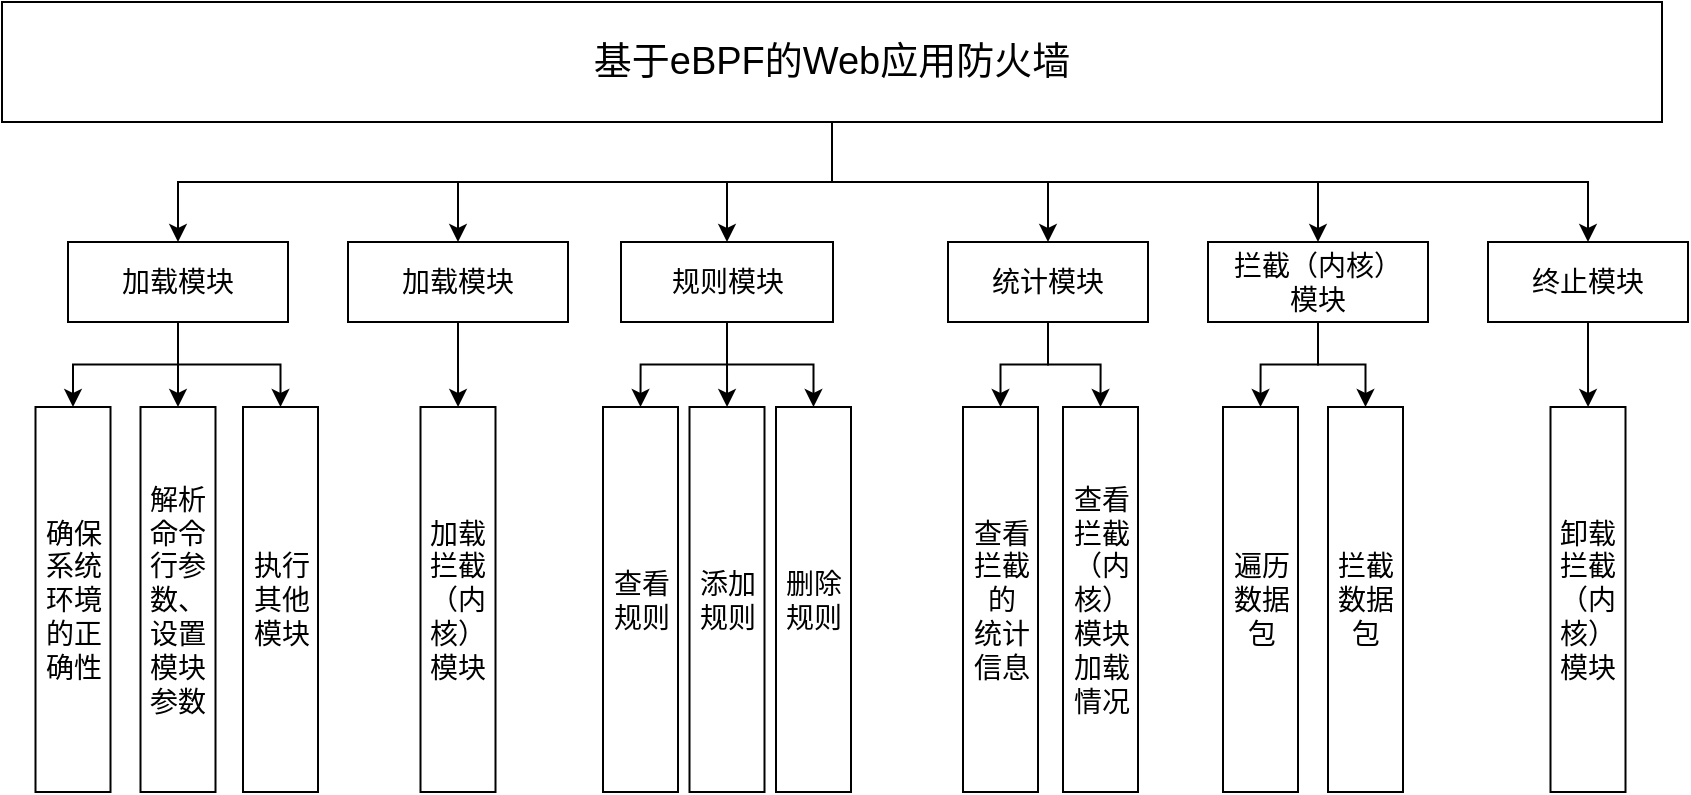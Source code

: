 <mxfile version="21.2.3" type="github">
  <diagram name="第 1 页" id="w6yW9VAewPl-2wKwwao8">
    <mxGraphModel dx="1877" dy="558" grid="1" gridSize="10" guides="1" tooltips="1" connect="1" arrows="1" fold="1" page="1" pageScale="1" pageWidth="827" pageHeight="1169" math="0" shadow="0">
      <root>
        <mxCell id="0" />
        <mxCell id="1" parent="0" />
        <mxCell id="ziBlgQTjS3pDJ1q80EVO-22" value="" style="edgeStyle=orthogonalEdgeStyle;rounded=0;orthogonalLoop=1;jettySize=auto;html=1;" edge="1" parent="1" source="ziBlgQTjS3pDJ1q80EVO-7" target="ziBlgQTjS3pDJ1q80EVO-16">
          <mxGeometry relative="1" as="geometry" />
        </mxCell>
        <mxCell id="ziBlgQTjS3pDJ1q80EVO-23" style="edgeStyle=orthogonalEdgeStyle;rounded=0;orthogonalLoop=1;jettySize=auto;html=1;exitX=0.5;exitY=1;exitDx=0;exitDy=0;entryX=0.5;entryY=0;entryDx=0;entryDy=0;" edge="1" parent="1" source="ziBlgQTjS3pDJ1q80EVO-7" target="ziBlgQTjS3pDJ1q80EVO-14">
          <mxGeometry relative="1" as="geometry" />
        </mxCell>
        <mxCell id="ziBlgQTjS3pDJ1q80EVO-24" style="edgeStyle=orthogonalEdgeStyle;rounded=0;orthogonalLoop=1;jettySize=auto;html=1;exitX=0.5;exitY=1;exitDx=0;exitDy=0;" edge="1" parent="1" source="ziBlgQTjS3pDJ1q80EVO-7" target="ziBlgQTjS3pDJ1q80EVO-15">
          <mxGeometry relative="1" as="geometry" />
        </mxCell>
        <mxCell id="ziBlgQTjS3pDJ1q80EVO-25" style="edgeStyle=orthogonalEdgeStyle;rounded=0;orthogonalLoop=1;jettySize=auto;html=1;exitX=0.5;exitY=1;exitDx=0;exitDy=0;entryX=0.5;entryY=0;entryDx=0;entryDy=0;" edge="1" parent="1" source="ziBlgQTjS3pDJ1q80EVO-7" target="ziBlgQTjS3pDJ1q80EVO-17">
          <mxGeometry relative="1" as="geometry" />
        </mxCell>
        <mxCell id="ziBlgQTjS3pDJ1q80EVO-26" style="edgeStyle=orthogonalEdgeStyle;rounded=0;orthogonalLoop=1;jettySize=auto;html=1;exitX=0.5;exitY=1;exitDx=0;exitDy=0;" edge="1" parent="1" source="ziBlgQTjS3pDJ1q80EVO-7" target="ziBlgQTjS3pDJ1q80EVO-18">
          <mxGeometry relative="1" as="geometry" />
        </mxCell>
        <mxCell id="ziBlgQTjS3pDJ1q80EVO-56" style="edgeStyle=orthogonalEdgeStyle;rounded=0;orthogonalLoop=1;jettySize=auto;html=1;exitX=0.5;exitY=1;exitDx=0;exitDy=0;entryX=0.5;entryY=0;entryDx=0;entryDy=0;" edge="1" parent="1" source="ziBlgQTjS3pDJ1q80EVO-7" target="ziBlgQTjS3pDJ1q80EVO-51">
          <mxGeometry relative="1" as="geometry" />
        </mxCell>
        <mxCell id="ziBlgQTjS3pDJ1q80EVO-7" value="基于eBPF的Web应用防火墙" style="rounded=0;whiteSpace=wrap;html=1;fontSize=19;" vertex="1" parent="1">
          <mxGeometry x="-3" y="120" width="830" height="60" as="geometry" />
        </mxCell>
        <mxCell id="ziBlgQTjS3pDJ1q80EVO-28" value="" style="edgeStyle=orthogonalEdgeStyle;rounded=0;orthogonalLoop=1;jettySize=auto;html=1;fontSize=14;" edge="1" parent="1" source="ziBlgQTjS3pDJ1q80EVO-14" target="ziBlgQTjS3pDJ1q80EVO-27">
          <mxGeometry relative="1" as="geometry" />
        </mxCell>
        <mxCell id="ziBlgQTjS3pDJ1q80EVO-14" value="加载模块" style="rounded=0;whiteSpace=wrap;html=1;fontSize=14;" vertex="1" parent="1">
          <mxGeometry x="170" y="240" width="110" height="40" as="geometry" />
        </mxCell>
        <mxCell id="ziBlgQTjS3pDJ1q80EVO-32" value="" style="edgeStyle=orthogonalEdgeStyle;rounded=0;orthogonalLoop=1;jettySize=auto;html=1;fontSize=14;" edge="1" parent="1" source="ziBlgQTjS3pDJ1q80EVO-15" target="ziBlgQTjS3pDJ1q80EVO-30">
          <mxGeometry relative="1" as="geometry" />
        </mxCell>
        <mxCell id="ziBlgQTjS3pDJ1q80EVO-33" style="edgeStyle=orthogonalEdgeStyle;rounded=0;orthogonalLoop=1;jettySize=auto;html=1;exitX=0.5;exitY=1;exitDx=0;exitDy=0;entryX=0;entryY=0.5;entryDx=0;entryDy=0;fontSize=14;" edge="1" parent="1" source="ziBlgQTjS3pDJ1q80EVO-15" target="ziBlgQTjS3pDJ1q80EVO-29">
          <mxGeometry relative="1" as="geometry" />
        </mxCell>
        <mxCell id="ziBlgQTjS3pDJ1q80EVO-34" style="edgeStyle=orthogonalEdgeStyle;rounded=0;orthogonalLoop=1;jettySize=auto;html=1;fontSize=14;" edge="1" parent="1" source="ziBlgQTjS3pDJ1q80EVO-15" target="ziBlgQTjS3pDJ1q80EVO-31">
          <mxGeometry relative="1" as="geometry" />
        </mxCell>
        <mxCell id="ziBlgQTjS3pDJ1q80EVO-15" value="规则模块" style="rounded=0;whiteSpace=wrap;html=1;fontSize=14;" vertex="1" parent="1">
          <mxGeometry x="306.5" y="240" width="106" height="40" as="geometry" />
        </mxCell>
        <mxCell id="ziBlgQTjS3pDJ1q80EVO-39" style="edgeStyle=orthogonalEdgeStyle;rounded=0;orthogonalLoop=1;jettySize=auto;html=1;fontSize=14;" edge="1" parent="1" source="ziBlgQTjS3pDJ1q80EVO-16" target="ziBlgQTjS3pDJ1q80EVO-36">
          <mxGeometry relative="1" as="geometry" />
        </mxCell>
        <mxCell id="ziBlgQTjS3pDJ1q80EVO-40" style="edgeStyle=orthogonalEdgeStyle;rounded=0;orthogonalLoop=1;jettySize=auto;html=1;entryX=0;entryY=0.5;entryDx=0;entryDy=0;fontSize=14;" edge="1" parent="1" source="ziBlgQTjS3pDJ1q80EVO-16" target="ziBlgQTjS3pDJ1q80EVO-37">
          <mxGeometry relative="1" as="geometry" />
        </mxCell>
        <mxCell id="ziBlgQTjS3pDJ1q80EVO-16" value="统计模块" style="rounded=0;whiteSpace=wrap;html=1;fontSize=14;" vertex="1" parent="1">
          <mxGeometry x="470" y="240" width="100" height="40" as="geometry" />
        </mxCell>
        <mxCell id="ziBlgQTjS3pDJ1q80EVO-45" value="" style="edgeStyle=orthogonalEdgeStyle;rounded=0;orthogonalLoop=1;jettySize=auto;html=1;fontSize=14;" edge="1" parent="1" source="ziBlgQTjS3pDJ1q80EVO-17" target="ziBlgQTjS3pDJ1q80EVO-43">
          <mxGeometry relative="1" as="geometry" />
        </mxCell>
        <mxCell id="ziBlgQTjS3pDJ1q80EVO-46" style="edgeStyle=orthogonalEdgeStyle;rounded=0;orthogonalLoop=1;jettySize=auto;html=1;exitX=0.5;exitY=1;exitDx=0;exitDy=0;entryX=0;entryY=0.5;entryDx=0;entryDy=0;fontSize=14;" edge="1" parent="1" source="ziBlgQTjS3pDJ1q80EVO-17" target="ziBlgQTjS3pDJ1q80EVO-42">
          <mxGeometry relative="1" as="geometry" />
        </mxCell>
        <mxCell id="ziBlgQTjS3pDJ1q80EVO-17" value="拦截（内核）&lt;br&gt;模块" style="rounded=0;whiteSpace=wrap;html=1;fontSize=14;" vertex="1" parent="1">
          <mxGeometry x="600" y="240" width="110" height="40" as="geometry" />
        </mxCell>
        <mxCell id="ziBlgQTjS3pDJ1q80EVO-47" value="" style="edgeStyle=orthogonalEdgeStyle;rounded=0;orthogonalLoop=1;jettySize=auto;html=1;fontSize=14;" edge="1" parent="1" source="ziBlgQTjS3pDJ1q80EVO-18" target="ziBlgQTjS3pDJ1q80EVO-44">
          <mxGeometry relative="1" as="geometry" />
        </mxCell>
        <mxCell id="ziBlgQTjS3pDJ1q80EVO-18" value="终止模块" style="rounded=0;whiteSpace=wrap;html=1;fontSize=14;" vertex="1" parent="1">
          <mxGeometry x="740" y="240" width="100" height="40" as="geometry" />
        </mxCell>
        <mxCell id="ziBlgQTjS3pDJ1q80EVO-27" value="加载&lt;br style=&quot;font-size: 14px;&quot;&gt;拦截&lt;br style=&quot;font-size: 14px;&quot;&gt;（内核）&lt;br style=&quot;font-size: 14px;&quot;&gt;模块" style="rounded=0;whiteSpace=wrap;html=1;rotation=90;horizontal=0;fontSize=14;" vertex="1" parent="1">
          <mxGeometry x="128.75" y="400" width="192.5" height="37.5" as="geometry" />
        </mxCell>
        <mxCell id="ziBlgQTjS3pDJ1q80EVO-29" value="查看&lt;br style=&quot;font-size: 14px;&quot;&gt;规则" style="rounded=0;whiteSpace=wrap;html=1;rotation=90;horizontal=0;fontSize=14;" vertex="1" parent="1">
          <mxGeometry x="220" y="400" width="192.5" height="37.5" as="geometry" />
        </mxCell>
        <mxCell id="ziBlgQTjS3pDJ1q80EVO-30" value="添加&lt;br style=&quot;font-size: 14px;&quot;&gt;规则" style="rounded=0;whiteSpace=wrap;html=1;rotation=90;horizontal=0;fontSize=14;" vertex="1" parent="1">
          <mxGeometry x="263.25" y="400" width="192.5" height="37.5" as="geometry" />
        </mxCell>
        <mxCell id="ziBlgQTjS3pDJ1q80EVO-31" value="删除&lt;br style=&quot;font-size: 14px;&quot;&gt;规则" style="rounded=0;whiteSpace=wrap;html=1;rotation=90;horizontal=0;fontSize=14;" vertex="1" parent="1">
          <mxGeometry x="306.5" y="400" width="192.5" height="37.5" as="geometry" />
        </mxCell>
        <mxCell id="ziBlgQTjS3pDJ1q80EVO-36" value="查看&lt;br style=&quot;font-size: 14px;&quot;&gt;拦截&lt;br style=&quot;font-size: 14px;&quot;&gt;的&lt;br style=&quot;font-size: 14px;&quot;&gt;统计&lt;br style=&quot;font-size: 14px;&quot;&gt;信息" style="rounded=0;whiteSpace=wrap;html=1;rotation=90;horizontal=0;fontSize=14;" vertex="1" parent="1">
          <mxGeometry x="400" y="400" width="192.5" height="37.5" as="geometry" />
        </mxCell>
        <mxCell id="ziBlgQTjS3pDJ1q80EVO-37" value="查看&lt;br style=&quot;font-size: 14px;&quot;&gt;拦截&lt;br style=&quot;font-size: 14px;&quot;&gt;（内核）&lt;br style=&quot;font-size: 14px;&quot;&gt;模块&lt;br style=&quot;font-size: 14px;&quot;&gt;加载&lt;br style=&quot;font-size: 14px;&quot;&gt;情况" style="rounded=0;whiteSpace=wrap;html=1;rotation=90;horizontal=0;fontSize=14;" vertex="1" parent="1">
          <mxGeometry x="450" y="400" width="192.5" height="37.5" as="geometry" />
        </mxCell>
        <mxCell id="ziBlgQTjS3pDJ1q80EVO-42" value="遍历&lt;br style=&quot;font-size: 14px;&quot;&gt;数据包" style="rounded=0;whiteSpace=wrap;html=1;rotation=90;horizontal=0;fontSize=14;" vertex="1" parent="1">
          <mxGeometry x="530" y="400" width="192.5" height="37.5" as="geometry" />
        </mxCell>
        <mxCell id="ziBlgQTjS3pDJ1q80EVO-43" value="拦截&lt;br style=&quot;font-size: 14px;&quot;&gt;数据包" style="rounded=0;whiteSpace=wrap;html=1;rotation=90;horizontal=0;fontSize=14;" vertex="1" parent="1">
          <mxGeometry x="582.5" y="400" width="192.5" height="37.5" as="geometry" />
        </mxCell>
        <mxCell id="ziBlgQTjS3pDJ1q80EVO-44" value="卸载&lt;br style=&quot;font-size: 14px;&quot;&gt;拦截&lt;br style=&quot;font-size: 14px;&quot;&gt;（内核）&lt;br style=&quot;font-size: 14px;&quot;&gt;模块" style="rounded=0;whiteSpace=wrap;html=1;rotation=90;horizontal=0;fontSize=14;" vertex="1" parent="1">
          <mxGeometry x="693.75" y="400" width="192.5" height="37.5" as="geometry" />
        </mxCell>
        <mxCell id="ziBlgQTjS3pDJ1q80EVO-57" value="" style="edgeStyle=orthogonalEdgeStyle;rounded=0;orthogonalLoop=1;jettySize=auto;html=1;" edge="1" parent="1" source="ziBlgQTjS3pDJ1q80EVO-51" target="ziBlgQTjS3pDJ1q80EVO-55">
          <mxGeometry relative="1" as="geometry" />
        </mxCell>
        <mxCell id="ziBlgQTjS3pDJ1q80EVO-58" style="edgeStyle=orthogonalEdgeStyle;rounded=0;orthogonalLoop=1;jettySize=auto;html=1;exitX=0.5;exitY=1;exitDx=0;exitDy=0;entryX=0;entryY=0.5;entryDx=0;entryDy=0;" edge="1" parent="1" source="ziBlgQTjS3pDJ1q80EVO-51" target="ziBlgQTjS3pDJ1q80EVO-53">
          <mxGeometry relative="1" as="geometry" />
        </mxCell>
        <mxCell id="ziBlgQTjS3pDJ1q80EVO-59" style="edgeStyle=orthogonalEdgeStyle;rounded=0;orthogonalLoop=1;jettySize=auto;html=1;exitX=0.5;exitY=1;exitDx=0;exitDy=0;entryX=0;entryY=0.5;entryDx=0;entryDy=0;" edge="1" parent="1" source="ziBlgQTjS3pDJ1q80EVO-51" target="ziBlgQTjS3pDJ1q80EVO-54">
          <mxGeometry relative="1" as="geometry" />
        </mxCell>
        <mxCell id="ziBlgQTjS3pDJ1q80EVO-51" value="加载模块" style="rounded=0;whiteSpace=wrap;html=1;fontSize=14;" vertex="1" parent="1">
          <mxGeometry x="30" y="240" width="110" height="40" as="geometry" />
        </mxCell>
        <mxCell id="ziBlgQTjS3pDJ1q80EVO-53" value="确保系统环境的正确性" style="rounded=0;whiteSpace=wrap;html=1;rotation=90;horizontal=0;fontSize=14;" vertex="1" parent="1">
          <mxGeometry x="-63.75" y="400" width="192.5" height="37.5" as="geometry" />
        </mxCell>
        <mxCell id="ziBlgQTjS3pDJ1q80EVO-54" value="解析命令行参数、&lt;br&gt;设置模块参数" style="rounded=0;whiteSpace=wrap;html=1;rotation=90;horizontal=0;fontSize=14;" vertex="1" parent="1">
          <mxGeometry x="-11.25" y="400" width="192.5" height="37.5" as="geometry" />
        </mxCell>
        <mxCell id="ziBlgQTjS3pDJ1q80EVO-55" value="执行其他模块" style="rounded=0;whiteSpace=wrap;html=1;rotation=90;horizontal=0;fontSize=14;" vertex="1" parent="1">
          <mxGeometry x="40" y="400" width="192.5" height="37.5" as="geometry" />
        </mxCell>
      </root>
    </mxGraphModel>
  </diagram>
</mxfile>
